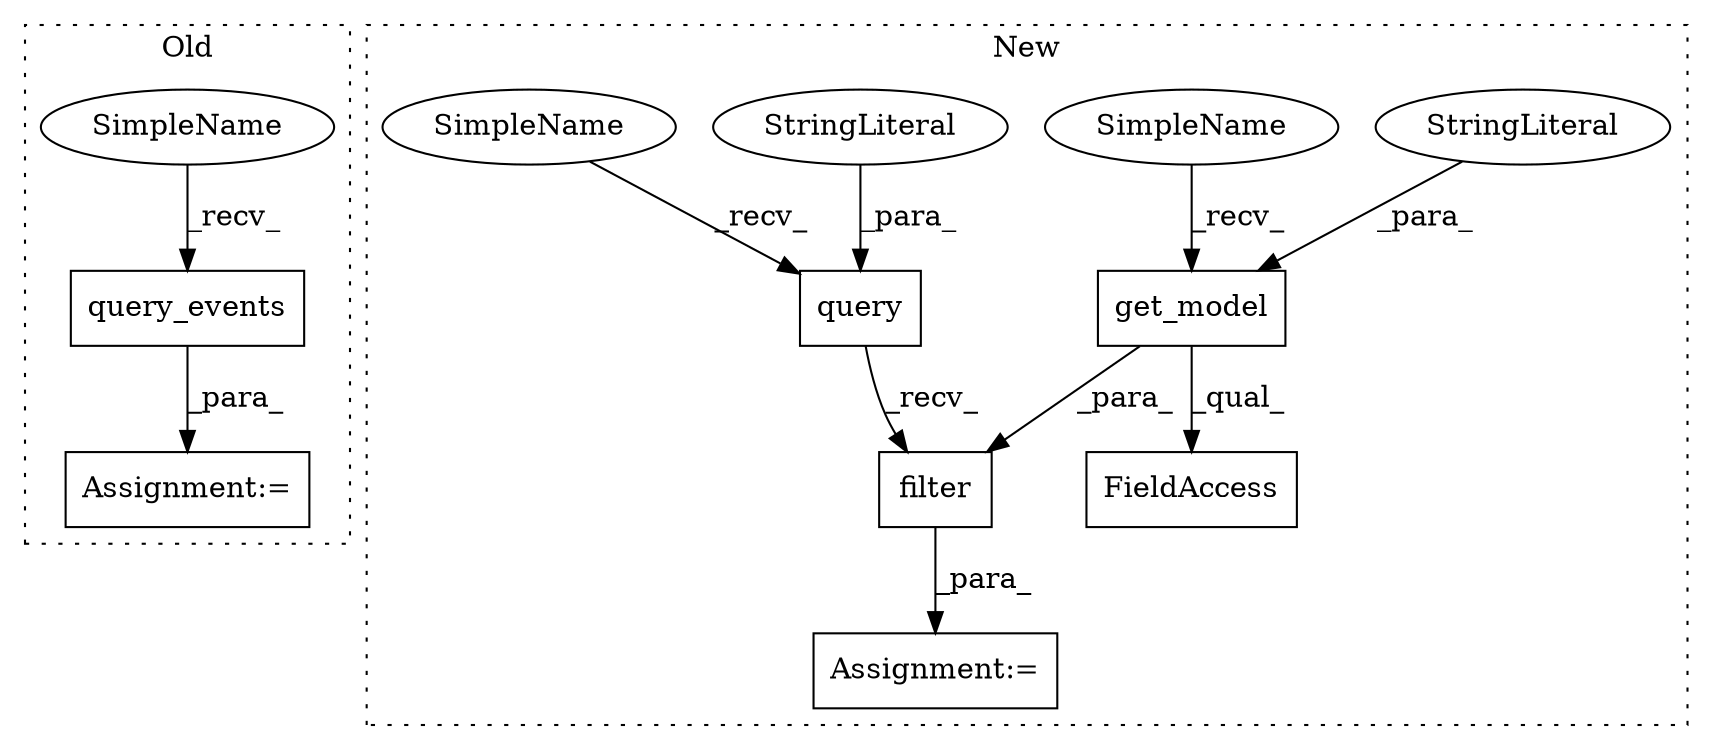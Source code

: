 digraph G {
subgraph cluster0 {
1 [label="query_events" a="32" s="3449,3577" l="13,2" shape="box"];
5 [label="Assignment:=" a="7" s="3439" l="1" shape="box"];
10 [label="SimpleName" a="42" s="3440" l="8" shape="ellipse"];
label = "Old";
style="dotted";
}
subgraph cluster1 {
2 [label="query" a="32" s="3409,3423" l="6,1" shape="box"];
3 [label="StringLiteral" a="45" s="3415" l="8" shape="ellipse"];
4 [label="Assignment:=" a="7" s="3399" l="1" shape="box"];
6 [label="get_model" a="32" s="3369,3387" l="10,1" shape="box"];
7 [label="filter" a="32" s="3425,3495" l="7,1" shape="box"];
8 [label="FieldAccess" a="22" s="3433" l="17" shape="box"];
9 [label="StringLiteral" a="45" s="3379" l="8" shape="ellipse"];
11 [label="SimpleName" a="42" s="3360" l="8" shape="ellipse"];
12 [label="SimpleName" a="42" s="3400" l="8" shape="ellipse"];
label = "New";
style="dotted";
}
1 -> 5 [label="_para_"];
2 -> 7 [label="_recv_"];
3 -> 2 [label="_para_"];
6 -> 8 [label="_qual_"];
6 -> 7 [label="_para_"];
7 -> 4 [label="_para_"];
9 -> 6 [label="_para_"];
10 -> 1 [label="_recv_"];
11 -> 6 [label="_recv_"];
12 -> 2 [label="_recv_"];
}